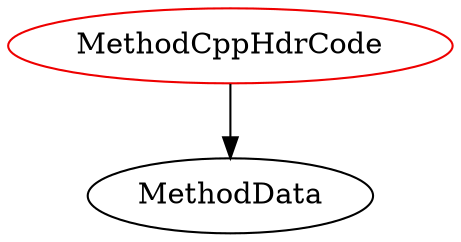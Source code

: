 digraph methodcpphdrcode{
MethodCppHdrCode -> MethodData;
MethodCppHdrCode	[shape=oval, color=red2, label="MethodCppHdrCode"];
}
